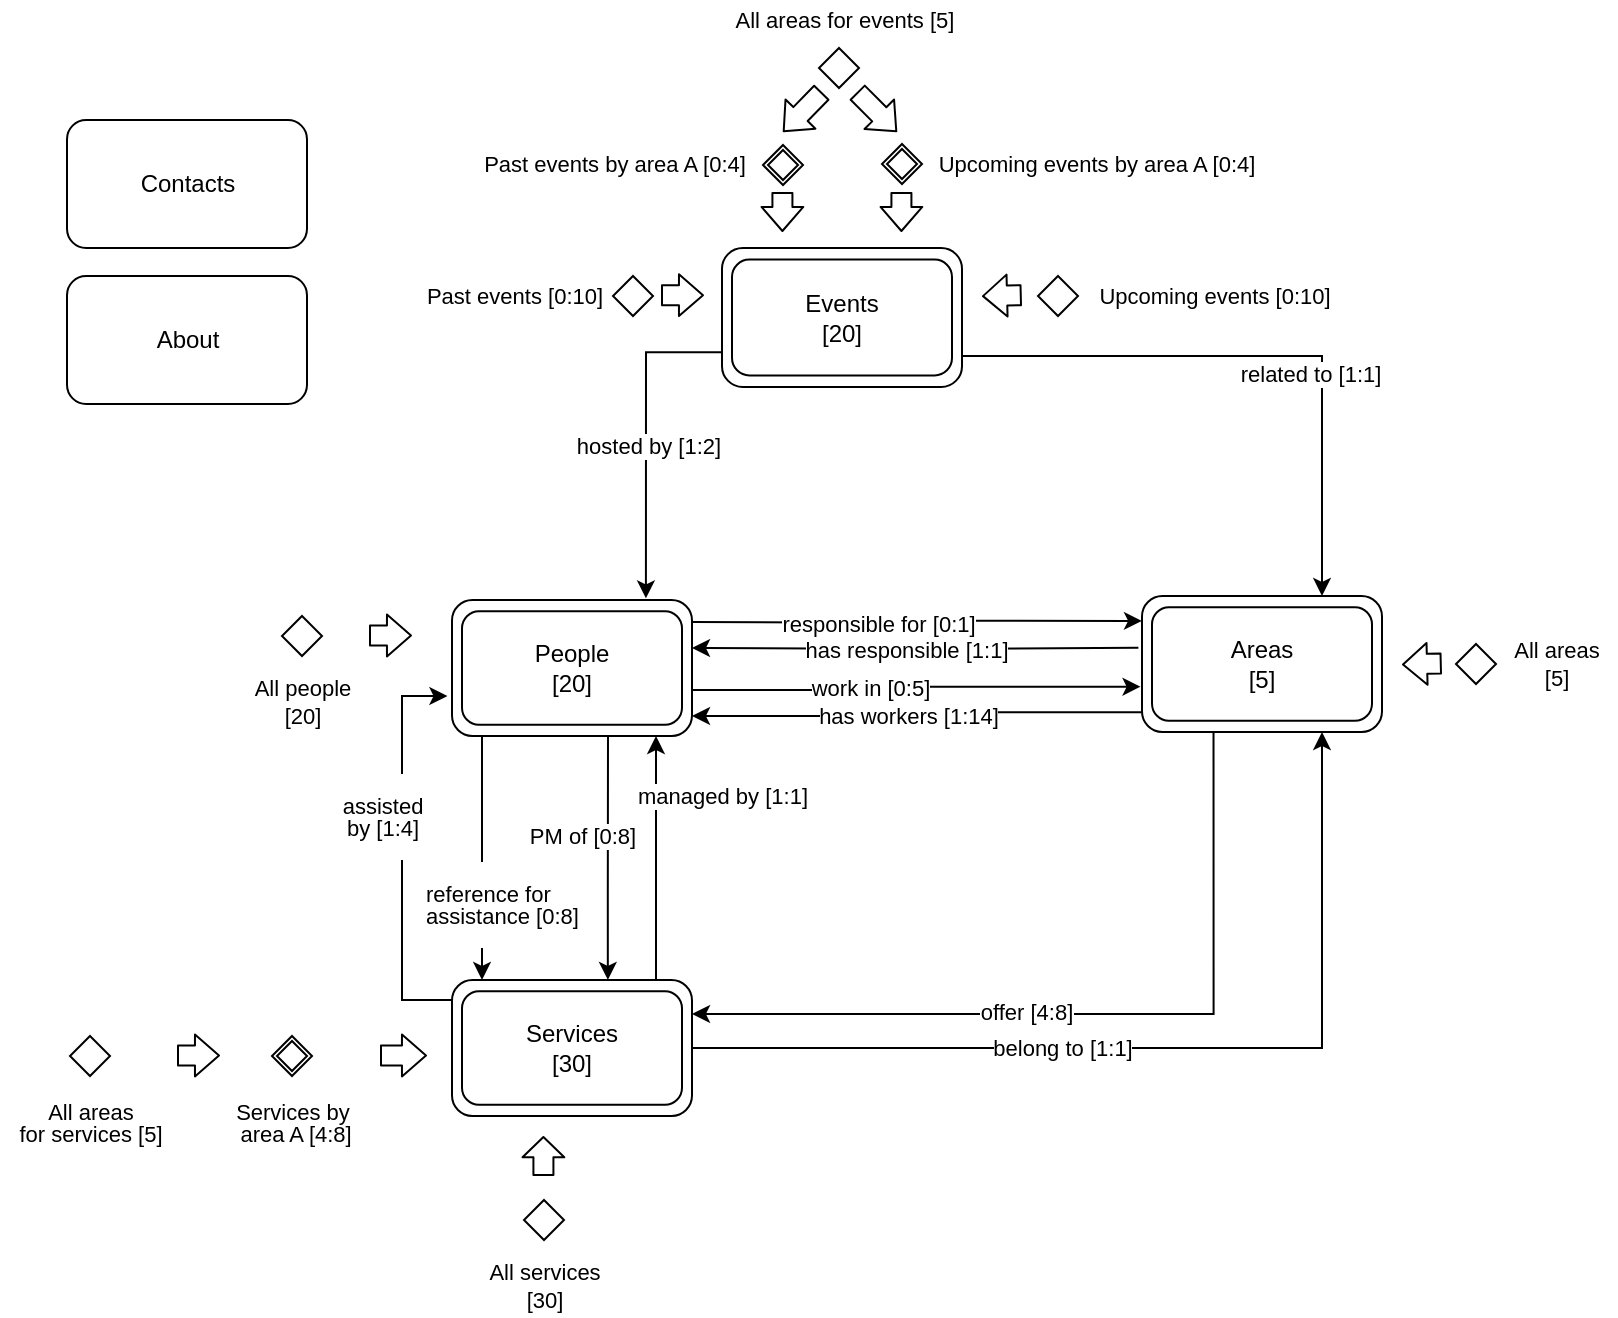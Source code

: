 <mxfile version="14.6.13" type="device"><diagram id="WO7Ajb4kS-5hXxbeCt3a" name="Pagina-1"><mxGraphModel dx="1185" dy="3029" grid="1" gridSize="10" guides="1" tooltips="1" connect="1" arrows="1" fold="1" page="1" pageScale="1" pageWidth="1654" pageHeight="2336" math="0" shadow="0"><root><mxCell id="0"/><mxCell id="1" parent="0"/><mxCell id="2VBLItTMHdDEBhTL7Nxq-26" style="edgeStyle=orthogonalEdgeStyle;rounded=0;orthogonalLoop=1;jettySize=auto;html=1;endArrow=none;endFill=0;startArrow=classic;startFill=1;entryX=0.002;entryY=0.855;entryDx=0;entryDy=0;entryPerimeter=0;" parent="1" target="2VBLItTMHdDEBhTL7Nxq-12" edge="1"><mxGeometry relative="1" as="geometry"><mxPoint x="745" y="330" as="sourcePoint"/><mxPoint x="890" y="330.25" as="targetPoint"/><Array as="points"><mxPoint x="875" y="330"/></Array></mxGeometry></mxCell><mxCell id="2VBLItTMHdDEBhTL7Nxq-27" value="has workers [1:14]" style="edgeLabel;html=1;align=center;verticalAlign=middle;resizable=0;points=[];" parent="2VBLItTMHdDEBhTL7Nxq-26" vertex="1" connectable="0"><mxGeometry x="-0.181" relative="1" as="geometry"><mxPoint x="14.76" as="offset"/></mxGeometry></mxCell><mxCell id="2VBLItTMHdDEBhTL7Nxq-4" value="About" style="rounded=1;whiteSpace=wrap;html=1;sketch=0;" parent="1" vertex="1"><mxGeometry x="432.5" y="110" width="120" height="64" as="geometry"/></mxCell><mxCell id="2VBLItTMHdDEBhTL7Nxq-7" value="" style="group" parent="1" vertex="1" connectable="0"><mxGeometry x="625" y="272" width="120" height="68" as="geometry"/></mxCell><mxCell id="2VBLItTMHdDEBhTL7Nxq-8" value="" style="group" parent="2VBLItTMHdDEBhTL7Nxq-7" vertex="1" connectable="0"><mxGeometry width="120" height="68" as="geometry"/></mxCell><mxCell id="2VBLItTMHdDEBhTL7Nxq-3" value="" style="rounded=1;whiteSpace=wrap;html=1;perimeterSpacing=0;sketch=0;" parent="2VBLItTMHdDEBhTL7Nxq-8" vertex="1"><mxGeometry width="120" height="68" as="geometry"/></mxCell><mxCell id="2VBLItTMHdDEBhTL7Nxq-6" value="People&lt;br&gt;[20]" style="rounded=1;whiteSpace=wrap;html=1;sketch=0;" parent="2VBLItTMHdDEBhTL7Nxq-8" vertex="1"><mxGeometry x="5" y="5.667" width="110" height="56.667" as="geometry"/></mxCell><mxCell id="2VBLItTMHdDEBhTL7Nxq-81" style="edgeStyle=orthogonalEdgeStyle;rounded=0;orthogonalLoop=1;jettySize=auto;html=1;entryX=1;entryY=0.5;entryDx=0;entryDy=0;startArrow=classic;startFill=1;endArrow=none;endFill=0;exitX=0.75;exitY=1;exitDx=0;exitDy=0;" parent="1" source="2VBLItTMHdDEBhTL7Nxq-12" target="2VBLItTMHdDEBhTL7Nxq-14" edge="1"><mxGeometry relative="1" as="geometry"><Array as="points"><mxPoint x="1060" y="496"/></Array><mxPoint x="1080" y="350" as="sourcePoint"/></mxGeometry></mxCell><mxCell id="2VBLItTMHdDEBhTL7Nxq-83" value="belong to [1:1]" style="edgeLabel;html=1;align=center;verticalAlign=middle;resizable=0;points=[];" parent="2VBLItTMHdDEBhTL7Nxq-81" vertex="1" connectable="0"><mxGeometry x="0.22" relative="1" as="geometry"><mxPoint as="offset"/></mxGeometry></mxCell><mxCell id="2VBLItTMHdDEBhTL7Nxq-105" style="edgeStyle=orthogonalEdgeStyle;rounded=0;orthogonalLoop=1;jettySize=auto;html=1;entryX=1;entryY=0.5;entryDx=0;entryDy=0;startArrow=classic;startFill=1;endArrow=none;endFill=0;exitX=0.75;exitY=0;exitDx=0;exitDy=0;" parent="1" source="2VBLItTMHdDEBhTL7Nxq-12" target="2VBLItTMHdDEBhTL7Nxq-16" edge="1"><mxGeometry relative="1" as="geometry"><Array as="points"><mxPoint x="1060" y="150"/><mxPoint x="880" y="150"/></Array><mxPoint x="1005" y="302" as="sourcePoint"/></mxGeometry></mxCell><mxCell id="2VBLItTMHdDEBhTL7Nxq-109" value="related to [1:1]" style="edgeLabel;html=1;align=center;verticalAlign=middle;resizable=0;points=[];" parent="2VBLItTMHdDEBhTL7Nxq-105" vertex="1" connectable="0"><mxGeometry x="-0.306" relative="1" as="geometry"><mxPoint x="-6.38" y="-0.02" as="offset"/></mxGeometry></mxCell><mxCell id="2VBLItTMHdDEBhTL7Nxq-47" style="edgeStyle=orthogonalEdgeStyle;rounded=0;orthogonalLoop=1;jettySize=auto;html=1;startArrow=classic;startFill=1;endArrow=none;endFill=0;exitX=0.616;exitY=-0.001;exitDx=0;exitDy=0;exitPerimeter=0;" parent="1" edge="1"><mxGeometry relative="1" as="geometry"><mxPoint x="702.92" y="461.94" as="sourcePoint"/><mxPoint x="703" y="340" as="targetPoint"/><Array as="points"><mxPoint x="703" y="420"/><mxPoint x="703" y="420"/></Array></mxGeometry></mxCell><mxCell id="2VBLItTMHdDEBhTL7Nxq-49" value="PM of [0:8]" style="edgeLabel;html=1;align=center;verticalAlign=middle;resizable=0;points=[];" parent="2VBLItTMHdDEBhTL7Nxq-47" vertex="1" connectable="0"><mxGeometry x="0.073" y="2" relative="1" as="geometry"><mxPoint x="-10.94" y="-6.94" as="offset"/></mxGeometry></mxCell><mxCell id="2VBLItTMHdDEBhTL7Nxq-59" style="edgeStyle=orthogonalEdgeStyle;rounded=0;orthogonalLoop=1;jettySize=auto;html=1;exitX=0.5;exitY=0;exitDx=0;exitDy=0;startArrow=classic;startFill=1;endArrow=none;endFill=0;" parent="1" edge="1"><mxGeometry relative="1" as="geometry"><mxPoint x="640" y="462.0" as="sourcePoint"/><mxPoint x="640" y="340" as="targetPoint"/><Array as="points"><mxPoint x="640" y="400"/><mxPoint x="640" y="400"/></Array></mxGeometry></mxCell><mxCell id="2VBLItTMHdDEBhTL7Nxq-61" value="&lt;p style=&quot;line-height: 95%&quot;&gt;reference for &lt;br&gt;assistance [0:8]&lt;/p&gt;" style="edgeLabel;html=1;align=left;verticalAlign=middle;resizable=0;points=[];" parent="2VBLItTMHdDEBhTL7Nxq-59" vertex="1" connectable="0"><mxGeometry x="-0.298" y="-1" relative="1" as="geometry"><mxPoint x="-31" y="4.26" as="offset"/></mxGeometry></mxCell><mxCell id="2VBLItTMHdDEBhTL7Nxq-79" style="edgeStyle=orthogonalEdgeStyle;rounded=0;orthogonalLoop=1;jettySize=auto;html=1;exitX=1;exitY=0.25;exitDx=0;exitDy=0;entryX=0.298;entryY=0.981;entryDx=0;entryDy=0;entryPerimeter=0;startArrow=classic;startFill=1;endArrow=none;endFill=0;" parent="1" source="2VBLItTMHdDEBhTL7Nxq-14" target="2VBLItTMHdDEBhTL7Nxq-12" edge="1"><mxGeometry relative="1" as="geometry"/></mxCell><mxCell id="2VBLItTMHdDEBhTL7Nxq-84" value="offer [4:8]" style="edgeLabel;html=1;align=center;verticalAlign=middle;resizable=0;points=[];" parent="2VBLItTMHdDEBhTL7Nxq-79" vertex="1" connectable="0"><mxGeometry x="-0.172" y="1" relative="1" as="geometry"><mxPoint as="offset"/></mxGeometry></mxCell><mxCell id="2VBLItTMHdDEBhTL7Nxq-20" style="edgeStyle=orthogonalEdgeStyle;rounded=0;orthogonalLoop=1;jettySize=auto;html=1;entryX=0;entryY=0.183;entryDx=0;entryDy=0;entryPerimeter=0;" parent="1" target="2VBLItTMHdDEBhTL7Nxq-12" edge="1"><mxGeometry relative="1" as="geometry"><mxPoint x="745" y="283" as="sourcePoint"/><mxPoint x="855" y="283" as="targetPoint"/></mxGeometry></mxCell><mxCell id="2VBLItTMHdDEBhTL7Nxq-21" value="responsible for [0:1]" style="edgeLabel;html=1;align=center;verticalAlign=middle;resizable=0;points=[];" parent="2VBLItTMHdDEBhTL7Nxq-20" vertex="1" connectable="0"><mxGeometry x="-0.181" relative="1" as="geometry"><mxPoint as="offset"/></mxGeometry></mxCell><mxCell id="2VBLItTMHdDEBhTL7Nxq-22" style="edgeStyle=orthogonalEdgeStyle;rounded=0;orthogonalLoop=1;jettySize=auto;html=1;entryX=-0.015;entryY=0.381;entryDx=0;entryDy=0;endArrow=none;endFill=0;startArrow=classic;startFill=1;entryPerimeter=0;" parent="1" target="2VBLItTMHdDEBhTL7Nxq-12" edge="1"><mxGeometry relative="1" as="geometry"><mxPoint x="745" y="296" as="sourcePoint"/><mxPoint x="855" y="296" as="targetPoint"/></mxGeometry></mxCell><mxCell id="2VBLItTMHdDEBhTL7Nxq-23" value="has responsible [1:1]" style="edgeLabel;html=1;align=center;verticalAlign=middle;resizable=0;points=[];" parent="2VBLItTMHdDEBhTL7Nxq-22" vertex="1" connectable="0"><mxGeometry x="-0.181" relative="1" as="geometry"><mxPoint x="14.76" as="offset"/></mxGeometry></mxCell><mxCell id="2VBLItTMHdDEBhTL7Nxq-24" style="edgeStyle=orthogonalEdgeStyle;rounded=0;orthogonalLoop=1;jettySize=auto;html=1;entryX=-0.006;entryY=0.667;entryDx=0;entryDy=0;entryPerimeter=0;" parent="1" target="2VBLItTMHdDEBhTL7Nxq-12" edge="1"><mxGeometry relative="1" as="geometry"><mxPoint x="745" y="313.52" as="sourcePoint"/><mxPoint x="883" y="317" as="targetPoint"/><Array as="points"><mxPoint x="745" y="317"/><mxPoint x="815" y="317"/></Array></mxGeometry></mxCell><mxCell id="2VBLItTMHdDEBhTL7Nxq-25" value="work in [0:5]" style="edgeLabel;html=1;align=center;verticalAlign=middle;resizable=0;points=[];" parent="2VBLItTMHdDEBhTL7Nxq-24" vertex="1" connectable="0"><mxGeometry x="-0.181" relative="1" as="geometry"><mxPoint as="offset"/></mxGeometry></mxCell><mxCell id="2VBLItTMHdDEBhTL7Nxq-46" style="edgeStyle=orthogonalEdgeStyle;rounded=0;orthogonalLoop=1;jettySize=auto;html=1;entryX=0.75;entryY=0;entryDx=0;entryDy=0;startArrow=classic;startFill=1;endArrow=none;endFill=0;" parent="1" edge="1"><mxGeometry relative="1" as="geometry"><mxPoint x="727" y="340" as="sourcePoint"/><mxPoint x="727" y="462.0" as="targetPoint"/></mxGeometry></mxCell><mxCell id="2VBLItTMHdDEBhTL7Nxq-48" value="managed by [1:1]" style="edgeLabel;html=1;align=center;verticalAlign=middle;resizable=0;points=[];" parent="2VBLItTMHdDEBhTL7Nxq-46" vertex="1" connectable="0"><mxGeometry x="-0.063" y="-1" relative="1" as="geometry"><mxPoint x="34" y="-27" as="offset"/></mxGeometry></mxCell><mxCell id="2VBLItTMHdDEBhTL7Nxq-58" style="edgeStyle=orthogonalEdgeStyle;rounded=0;orthogonalLoop=1;jettySize=auto;html=1;entryX=0;entryY=0.167;entryDx=0;entryDy=0;startArrow=classic;startFill=1;endArrow=none;endFill=0;exitX=-0.019;exitY=0.706;exitDx=0;exitDy=0;exitPerimeter=0;entryPerimeter=0;" parent="1" source="2VBLItTMHdDEBhTL7Nxq-3" target="2VBLItTMHdDEBhTL7Nxq-14" edge="1"><mxGeometry relative="1" as="geometry"><mxPoint x="600" y="340" as="sourcePoint"/><mxPoint x="600" y="462.0" as="targetPoint"/><Array as="points"><mxPoint x="600" y="320"/><mxPoint x="600" y="472"/><mxPoint x="625" y="472"/></Array></mxGeometry></mxCell><mxCell id="2VBLItTMHdDEBhTL7Nxq-60" value="&lt;p style=&quot;line-height: 95%&quot;&gt;assisted &lt;br&gt;by [1:4]&lt;/p&gt;" style="edgeLabel;html=1;align=center;verticalAlign=middle;resizable=0;points=[];" parent="2VBLItTMHdDEBhTL7Nxq-58" vertex="1" connectable="0"><mxGeometry x="-0.434" y="-2" relative="1" as="geometry"><mxPoint x="-8" y="25.72" as="offset"/></mxGeometry></mxCell><mxCell id="2VBLItTMHdDEBhTL7Nxq-89" value="" style="rhombus;whiteSpace=wrap;html=1;rounded=0;sketch=0;" parent="1" vertex="1"><mxGeometry x="1127" y="294" width="20" height="20" as="geometry"/></mxCell><mxCell id="2VBLItTMHdDEBhTL7Nxq-90" value="All areas&lt;br style=&quot;font-size: 11px&quot;&gt;[5]" style="text;html=1;align=center;verticalAlign=middle;resizable=0;points=[];autosize=1;fontSize=11;" parent="1" vertex="1"><mxGeometry x="1147" y="289" width="60" height="30" as="geometry"/></mxCell><mxCell id="2VBLItTMHdDEBhTL7Nxq-94" value="Contacts" style="rounded=1;whiteSpace=wrap;html=1;sketch=0;" parent="1" vertex="1"><mxGeometry x="432.5" y="32" width="120" height="64" as="geometry"/></mxCell><mxCell id="2VBLItTMHdDEBhTL7Nxq-111" value="" style="rhombus;whiteSpace=wrap;html=1;rounded=0;sketch=0;" parent="1" vertex="1"><mxGeometry x="780.5" y="44.5" width="20" height="20" as="geometry"/></mxCell><mxCell id="2VBLItTMHdDEBhTL7Nxq-112" value="&lt;div&gt;Past events by area A [0:4]&lt;/div&gt;" style="text;html=1;align=center;verticalAlign=middle;resizable=0;points=[];autosize=1;fontSize=11;" parent="1" vertex="1"><mxGeometry x="631" y="44" width="150" height="20" as="geometry"/></mxCell><mxCell id="2VBLItTMHdDEBhTL7Nxq-114" value="" style="rhombus;whiteSpace=wrap;html=1;rounded=0;sketch=0;" parent="1" vertex="1"><mxGeometry x="783" y="47" width="15" height="15" as="geometry"/></mxCell><mxCell id="2VBLItTMHdDEBhTL7Nxq-116" value="All areas for events [5]" style="text;html=1;align=center;verticalAlign=middle;resizable=0;points=[];autosize=1;fontSize=11;" parent="1" vertex="1"><mxGeometry x="761" y="-28" width="120" height="20" as="geometry"/></mxCell><mxCell id="WD43ELY2r2gLaDlyEaQ2-5" value="" style="group" parent="1" vertex="1" connectable="0"><mxGeometry x="970" y="270" width="120" height="68" as="geometry"/></mxCell><mxCell id="2VBLItTMHdDEBhTL7Nxq-12" value="" style="rounded=1;whiteSpace=wrap;html=1;perimeterSpacing=0;sketch=0;" parent="WD43ELY2r2gLaDlyEaQ2-5" vertex="1"><mxGeometry width="120" height="68" as="geometry"/></mxCell><mxCell id="2VBLItTMHdDEBhTL7Nxq-13" value="Areas &lt;br&gt;[5]" style="rounded=1;whiteSpace=wrap;html=1;sketch=0;" parent="WD43ELY2r2gLaDlyEaQ2-5" vertex="1"><mxGeometry x="5" y="5.667" width="110" height="56.667" as="geometry"/></mxCell><mxCell id="WD43ELY2r2gLaDlyEaQ2-8" value="" style="shape=flexArrow;endArrow=classic;html=1;endWidth=9.903;endSize=3.674;" parent="1" edge="1"><mxGeometry width="50" height="50" relative="1" as="geometry"><mxPoint x="1119.88" y="303.75" as="sourcePoint"/><mxPoint x="1100" y="304.25" as="targetPoint"/></mxGeometry></mxCell><mxCell id="WD43ELY2r2gLaDlyEaQ2-14" value="" style="group" parent="1" vertex="1" connectable="0"><mxGeometry x="760" y="96" width="120" height="69.5" as="geometry"/></mxCell><mxCell id="2VBLItTMHdDEBhTL7Nxq-16" value="" style="rounded=1;whiteSpace=wrap;html=1;perimeterSpacing=0;sketch=0;" parent="WD43ELY2r2gLaDlyEaQ2-14" vertex="1"><mxGeometry width="120" height="69.5" as="geometry"/></mxCell><mxCell id="2VBLItTMHdDEBhTL7Nxq-17" value="Events &lt;br&gt;[20]" style="rounded=1;whiteSpace=wrap;html=1;sketch=0;" parent="WD43ELY2r2gLaDlyEaQ2-14" vertex="1"><mxGeometry x="5" y="5.792" width="110" height="57.917" as="geometry"/></mxCell><mxCell id="WD43ELY2r2gLaDlyEaQ2-21" value="" style="group" parent="1" vertex="1" connectable="0"><mxGeometry x="625" y="462" width="120" height="68" as="geometry"/></mxCell><mxCell id="2VBLItTMHdDEBhTL7Nxq-14" value="" style="rounded=1;whiteSpace=wrap;html=1;perimeterSpacing=0;sketch=0;" parent="WD43ELY2r2gLaDlyEaQ2-21" vertex="1"><mxGeometry width="120" height="68" as="geometry"/></mxCell><mxCell id="2VBLItTMHdDEBhTL7Nxq-15" value="Services&lt;br&gt;[30]" style="rounded=1;whiteSpace=wrap;html=1;sketch=0;" parent="WD43ELY2r2gLaDlyEaQ2-21" vertex="1"><mxGeometry x="5" y="5.667" width="110" height="56.667" as="geometry"/></mxCell><mxCell id="_94PwG9l2d6AS5cfkMJB-5" value="" style="rhombus;whiteSpace=wrap;html=1;rounded=0;sketch=0;" parent="1" vertex="1"><mxGeometry x="540" y="280" width="20" height="20" as="geometry"/></mxCell><mxCell id="_94PwG9l2d6AS5cfkMJB-7" value="" style="shape=flexArrow;endArrow=classic;html=1;endWidth=9.903;endSize=3.674;" parent="1" edge="1"><mxGeometry width="50" height="50" relative="1" as="geometry"><mxPoint x="583.5" y="289.76" as="sourcePoint"/><mxPoint x="605" y="289.76" as="targetPoint"/></mxGeometry></mxCell><mxCell id="_94PwG9l2d6AS5cfkMJB-10" style="edgeStyle=orthogonalEdgeStyle;rounded=0;orthogonalLoop=1;jettySize=auto;html=1;exitX=0;exitY=0.75;exitDx=0;exitDy=0;entryX=0.808;entryY=-0.012;entryDx=0;entryDy=0;entryPerimeter=0;" parent="1" source="2VBLItTMHdDEBhTL7Nxq-16" target="2VBLItTMHdDEBhTL7Nxq-3" edge="1"><mxGeometry relative="1" as="geometry"/></mxCell><mxCell id="I2PY_4LCYxCpnSRsv0-V-15" value="hosted by [1:2]" style="edgeLabel;html=1;align=center;verticalAlign=middle;resizable=0;points=[];" parent="_94PwG9l2d6AS5cfkMJB-10" vertex="1" connectable="0"><mxGeometry x="0.054" y="1" relative="1" as="geometry"><mxPoint as="offset"/></mxGeometry></mxCell><mxCell id="I2PY_4LCYxCpnSRsv0-V-4" value="" style="rhombus;whiteSpace=wrap;html=1;rounded=0;sketch=0;" parent="1" vertex="1"><mxGeometry x="535" y="490" width="20" height="20" as="geometry"/></mxCell><mxCell id="I2PY_4LCYxCpnSRsv0-V-5" value="" style="shape=flexArrow;endArrow=classic;html=1;endWidth=9.903;endSize=3.674;" parent="1" edge="1"><mxGeometry width="50" height="50" relative="1" as="geometry"><mxPoint x="589" y="499.76" as="sourcePoint"/><mxPoint x="612.5" y="499.76" as="targetPoint"/></mxGeometry></mxCell><mxCell id="I2PY_4LCYxCpnSRsv0-V-6" value="" style="rhombus;whiteSpace=wrap;html=1;rounded=0;sketch=0;" parent="1" vertex="1"><mxGeometry x="537.5" y="492.5" width="15" height="15" as="geometry"/></mxCell><mxCell id="I2PY_4LCYxCpnSRsv0-V-7" value="" style="rhombus;whiteSpace=wrap;html=1;rounded=0;sketch=0;" parent="1" vertex="1"><mxGeometry x="434" y="490" width="20" height="20" as="geometry"/></mxCell><mxCell id="I2PY_4LCYxCpnSRsv0-V-8" value="" style="shape=flexArrow;endArrow=classic;html=1;endWidth=9.903;endSize=3.674;" parent="1" edge="1"><mxGeometry width="50" height="50" relative="1" as="geometry"><mxPoint x="487.5" y="499.76" as="sourcePoint"/><mxPoint x="509" y="499.76" as="targetPoint"/></mxGeometry></mxCell><mxCell id="I2PY_4LCYxCpnSRsv0-V-9" value="&lt;p style=&quot;line-height: 95%&quot;&gt;Services by&lt;br style=&quot;font-size: 11px&quot;&gt;&amp;nbsp;area A [4:8]&lt;/p&gt;" style="text;html=1;align=center;verticalAlign=middle;resizable=0;points=[];autosize=1;fontSize=11;" parent="1" vertex="1"><mxGeometry x="510" y="507.5" width="70" height="50" as="geometry"/></mxCell><mxCell id="I2PY_4LCYxCpnSRsv0-V-10" value="&lt;p style=&quot;line-height: 95%&quot;&gt;All areas&lt;br style=&quot;font-size: 11px&quot;&gt;for services [5]&lt;/p&gt;" style="text;html=1;align=center;verticalAlign=middle;resizable=0;points=[];autosize=1;fontSize=11;" parent="1" vertex="1"><mxGeometry x="399" y="507.5" width="90" height="50" as="geometry"/></mxCell><mxCell id="I2PY_4LCYxCpnSRsv0-V-11" value="" style="rhombus;whiteSpace=wrap;html=1;rounded=0;sketch=0;" parent="1" vertex="1"><mxGeometry x="661" y="572" width="20" height="20" as="geometry"/></mxCell><mxCell id="I2PY_4LCYxCpnSRsv0-V-12" value="All services&lt;br style=&quot;font-size: 11px&quot;&gt;[30]" style="text;html=1;align=center;verticalAlign=middle;resizable=0;points=[];autosize=1;fontSize=11;" parent="1" vertex="1"><mxGeometry x="636" y="600" width="70" height="30" as="geometry"/></mxCell><mxCell id="I2PY_4LCYxCpnSRsv0-V-13" value="" style="shape=flexArrow;endArrow=classic;html=1;endWidth=9.903;endSize=3.04;width=10;" parent="1" edge="1"><mxGeometry width="50" height="50" relative="1" as="geometry"><mxPoint x="670.71" y="560" as="sourcePoint"/><mxPoint x="670.71" y="540" as="targetPoint"/></mxGeometry></mxCell><mxCell id="I2PY_4LCYxCpnSRsv0-V-14" value="All people&lt;br style=&quot;font-size: 11px&quot;&gt;[20]" style="text;html=1;align=center;verticalAlign=middle;resizable=0;points=[];autosize=1;fontSize=11;" parent="1" vertex="1"><mxGeometry x="520" y="308" width="60" height="30" as="geometry"/></mxCell><mxCell id="rQA5qskeetJZc5gc1gMj-5" value="" style="rhombus;whiteSpace=wrap;html=1;rounded=0;sketch=0;" parent="1" vertex="1"><mxGeometry x="808.5" y="-4" width="20" height="20" as="geometry"/></mxCell><mxCell id="rQA5qskeetJZc5gc1gMj-7" value="" style="shape=flexArrow;endArrow=classic;html=1;endWidth=9.903;endSize=3.674;" parent="1" edge="1"><mxGeometry width="50" height="50" relative="1" as="geometry"><mxPoint x="810" y="18" as="sourcePoint"/><mxPoint x="790.5" y="38" as="targetPoint"/></mxGeometry></mxCell><mxCell id="rQA5qskeetJZc5gc1gMj-12" value="" style="rhombus;whiteSpace=wrap;html=1;rounded=0;sketch=0;" parent="1" vertex="1"><mxGeometry x="918" y="110" width="20" height="20" as="geometry"/></mxCell><mxCell id="rQA5qskeetJZc5gc1gMj-13" value="&lt;div&gt;Upcoming&amp;nbsp;&lt;span&gt;events&amp;nbsp;&lt;/span&gt;&lt;span&gt;[0:10]&lt;/span&gt;&lt;/div&gt;" style="text;html=1;align=center;verticalAlign=middle;resizable=0;points=[];autosize=1;fontSize=11;" parent="1" vertex="1"><mxGeometry x="940.5" y="110" width="130" height="20" as="geometry"/></mxCell><mxCell id="rQA5qskeetJZc5gc1gMj-17" value="" style="rhombus;whiteSpace=wrap;html=1;rounded=0;sketch=0;" parent="1" vertex="1"><mxGeometry x="705.5" y="110" width="20" height="20" as="geometry"/></mxCell><mxCell id="rQA5qskeetJZc5gc1gMj-18" value="&lt;div&gt;Past&amp;nbsp;&lt;span&gt;events&amp;nbsp;&lt;/span&gt;&lt;span&gt;[0:10]&lt;/span&gt;&lt;/div&gt;" style="text;html=1;align=center;verticalAlign=middle;resizable=0;points=[];autosize=1;fontSize=11;" parent="1" vertex="1"><mxGeometry x="605.5" y="110" width="100" height="20" as="geometry"/></mxCell><mxCell id="rQA5qskeetJZc5gc1gMj-29" value="&lt;div&gt;Upcoming events by area A [0:4]&lt;/div&gt;" style="text;html=1;align=center;verticalAlign=middle;resizable=0;points=[];autosize=1;fontSize=11;" parent="1" vertex="1"><mxGeometry x="861.5" y="43.5" width="170" height="20" as="geometry"/></mxCell><mxCell id="O-wbQTMG0b_3Mah-GYsH-1" value="" style="shape=flexArrow;endArrow=classic;html=1;endWidth=9.903;endSize=3.674;" edge="1" parent="1"><mxGeometry width="50" height="50" relative="1" as="geometry"><mxPoint x="827.5" y="18" as="sourcePoint"/><mxPoint x="847.5" y="38" as="targetPoint"/></mxGeometry></mxCell><mxCell id="O-wbQTMG0b_3Mah-GYsH-3" value="" style="rhombus;whiteSpace=wrap;html=1;rounded=0;sketch=0;" vertex="1" parent="1"><mxGeometry x="840" y="44" width="20" height="20" as="geometry"/></mxCell><mxCell id="O-wbQTMG0b_3Mah-GYsH-4" value="" style="rhombus;whiteSpace=wrap;html=1;rounded=0;sketch=0;" vertex="1" parent="1"><mxGeometry x="842.5" y="46.5" width="15" height="15" as="geometry"/></mxCell><mxCell id="O-wbQTMG0b_3Mah-GYsH-5" value="" style="shape=flexArrow;endArrow=classic;html=1;endWidth=9.903;endSize=3.674;" edge="1" parent="1"><mxGeometry width="50" height="50" relative="1" as="geometry"><mxPoint x="790.21" y="68" as="sourcePoint"/><mxPoint x="790.21" y="88" as="targetPoint"/></mxGeometry></mxCell><mxCell id="O-wbQTMG0b_3Mah-GYsH-6" value="" style="shape=flexArrow;endArrow=classic;html=1;endWidth=9.903;endSize=3.674;" edge="1" parent="1"><mxGeometry width="50" height="50" relative="1" as="geometry"><mxPoint x="849.71" y="68" as="sourcePoint"/><mxPoint x="849.71" y="88" as="targetPoint"/></mxGeometry></mxCell><mxCell id="O-wbQTMG0b_3Mah-GYsH-7" value="" style="shape=flexArrow;endArrow=classic;html=1;endWidth=9.903;endSize=3.674;" edge="1" parent="1"><mxGeometry width="50" height="50" relative="1" as="geometry"><mxPoint x="909.88" y="119.58" as="sourcePoint"/><mxPoint x="890" y="120.08" as="targetPoint"/></mxGeometry></mxCell><mxCell id="O-wbQTMG0b_3Mah-GYsH-8" value="" style="shape=flexArrow;endArrow=classic;html=1;endWidth=9.903;endSize=3.674;" edge="1" parent="1"><mxGeometry width="50" height="50" relative="1" as="geometry"><mxPoint x="729.5" y="119.58" as="sourcePoint"/><mxPoint x="751" y="119.58" as="targetPoint"/></mxGeometry></mxCell></root></mxGraphModel></diagram></mxfile>